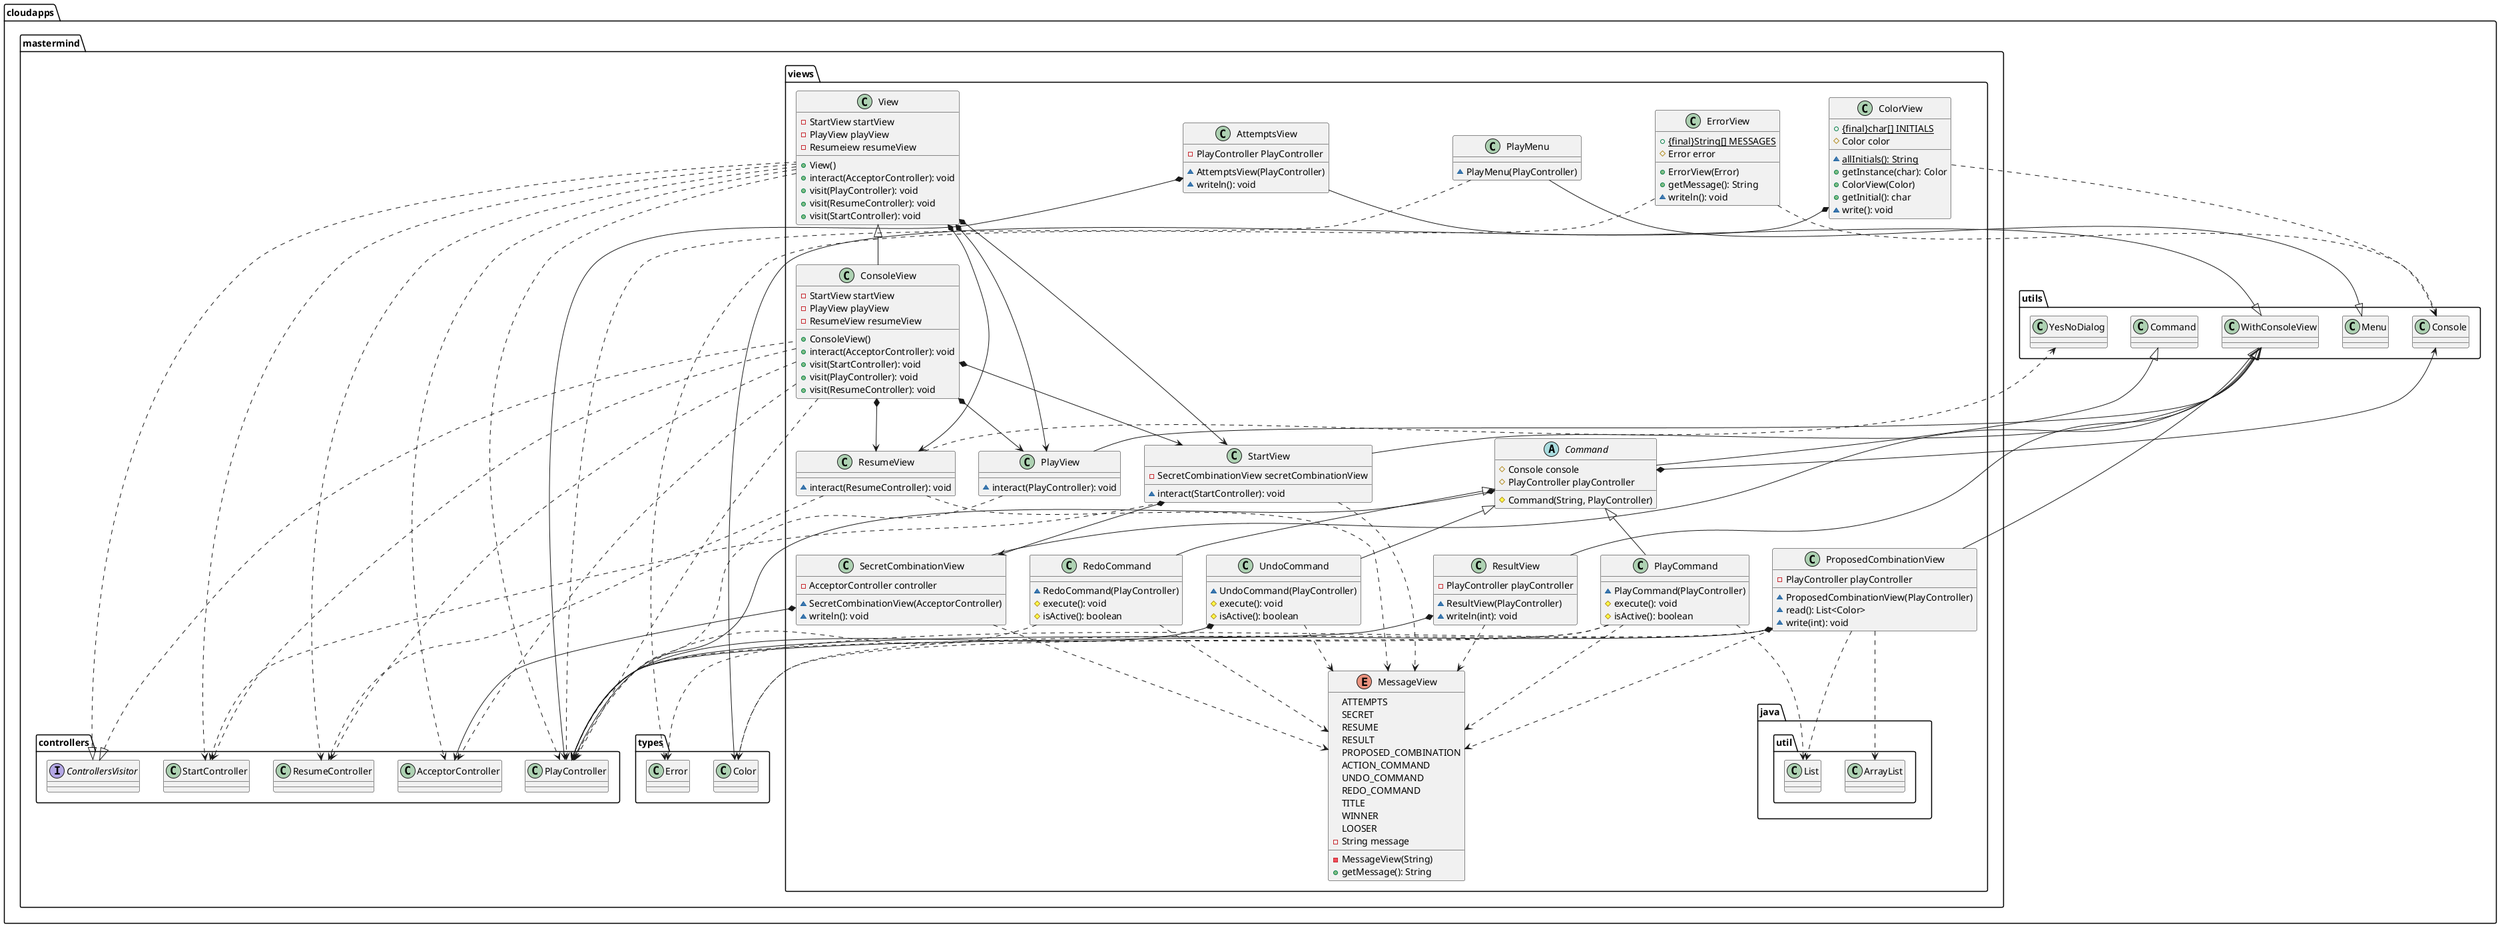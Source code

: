 @startuml Package **cloudapps.mastermind.views**

package "cloudapps.mastermind.views" {

  class AttemptsView extends cloudapps.utils.WithConsoleView {
    -PlayController PlayController
    ~AttemptsView(PlayController)
    ~writeln(): void
  }

  class ColorView {
    +{static}{final}char[] INITIALS
    #Color color
    ~{static}allInitials(): String
    +getInstance(char): Color
    +ColorView(Color)
    +getInitial(): char
    ~write(): void
  }

  abstract class Command extends cloudapps.utils.Command {
    #Console console
    #PlayController playController
    #Command(String, PlayController)
  }

  class ConsoleView extends View implements cloudapps.mastermind.controllers.ControllersVisitor {
    -StartView startView
    -PlayView playView
    -ResumeView resumeView  
    +ConsoleView()
    +interact(AcceptorController): void
    +visit(StartController): void
    +visit(PlayController): void
    +visit(ResumeController): void
  }
  
  class ErrorView {
    +{static}{final}String[] MESSAGES
    #Error error
    +ErrorView(Error)
    +getMessage(): String
    ~writeln(): void
  }
  
  enum MessageView {
    ATTEMPTS
	  SECRET
	  RESUME
	  RESULT
	  PROPOSED_COMBINATION
	  ACTION_COMMAND
	  UNDO_COMMAND
	  REDO_COMMAND
	  TITLE
	  WINNER
	  LOOSER
    -String message
    -MessageView(String)
    +getMessage(): String
  }

  class PlayCommand extends Command {
    ~PlayCommand(PlayController)
    #execute(): void
    #isActive(): boolean
  } 

  class PlayMenu extends cloudapps.utils.Menu {
    ~PlayMenu(PlayController)
  }

  class PlayView extends cloudapps.utils.WithConsoleView {
    ~interact(PlayController): void
  }

  class ProposedCombinationView extends cloudapps.utils.WithConsoleView {
    -PlayController playController
    ~ProposedCombinationView(PlayController)
    ~read(): List<Color>
    ~write(int): void
  }

  class RedoCommand extends Command {
    ~RedoCommand(PlayController)
    #execute(): void
    #isActive(): boolean
  }

  class ResultView extends cloudapps.utils.WithConsoleView {
    -PlayController playController
    ~ResultView(PlayController)
    ~writeln(int): void
  }

  class ResumeView {
    ~interact(ResumeController): void
  }

  class SecretCombinationView extends cloudapps.utils.WithConsoleView {
    -AcceptorController controller
    ~SecretCombinationView(AcceptorController)
    ~writeln(): void
  }

  class StartView extends cloudapps.utils.WithConsoleView {
    -SecretCombinationView secretCombinationView
    ~interact(StartController): void
  }

  class UndoCommand extends Command {
    ~UndoCommand(PlayController)
    #execute(): void
    #isActive(): boolean
  }

  class View implements cloudapps.mastermind.controllers.ControllersVisitor {
    -StartView startView
    -PlayView playView
    -Resumeiew resumeView
    +View()
    +interact(AcceptorController): void
    +visit(PlayController): void
    +visit(ResumeController): void
    +visit(StartController): void
  }
  
  AttemptsView *--> cloudapps.mastermind.controllers.PlayController

  ColorView *--> cloudapps.mastermind.types.Color
  ColorView ..> cloudapps.utils.Console

  Command *--> cloudapps.mastermind.controllers.PlayController
  Command *--> cloudapps.utils.Console

  ConsoleView *--> StartView
  ConsoleView *--> PlayView
  ConsoleView *--> ResumeView
  ConsoleView..> cloudapps.mastermind.controllers.AcceptorController
  ConsoleView..> cloudapps.mastermind.controllers.StartController
  ConsoleView..> cloudapps.mastermind.controllers.PlayController
  ConsoleView..> cloudapps.mastermind.controllers.ResumeController

  ErrorView ..> cloudapps.mastermind.types.Error
  ErrorView ..> cloudapps.utils.Console

  PlayCommand ..> cloudapps.mastermind.types.Color
  PlayCommand ..> cloudapps.mastermind.views.MessageView
  PlayCommand ..> cloudapps.mastermind.controllers.PlayController
  PlayCommand ..> java.util.List

  PlayMenu ..> cloudapps.mastermind.controllers.PlayController

  PlayView ..> cloudapps.mastermind.controllers.PlayController

  ProposedCombinationView *--> cloudapps.mastermind.controllers.PlayController
  ProposedCombinationView ..> cloudapps.mastermind.types.Color
  ProposedCombinationView ..> cloudapps.mastermind.types.Error
  ProposedCombinationView ..> cloudapps.mastermind.views.MessageView
  ProposedCombinationView ..> java.util.ArrayList
  ProposedCombinationView ..> java.util.List

  RedoCommand ..> cloudapps.mastermind.controllers.PlayController
  RedoCommand ..> cloudapps.mastermind.views.MessageView

  ResultView *--> cloudapps.mastermind.controllers.PlayController
  ResultView ..> cloudapps.mastermind.views.MessageView

  ResumeView ..> cloudapps.mastermind.controllers.ResumeController
  ResumeView ..> cloudapps.mastermind.views.MessageView
  ResumeView ..> cloudapps.utils.YesNoDialog

  SecretCombinationView *--> cloudapps.mastermind.controllers.AcceptorController
  SecretCombinationView ..> cloudapps.mastermind.views.MessageView

  StartView *--> SecretCombinationView
  StartView ..> cloudapps.mastermind.controllers.StartController
  StartView ..> cloudapps.mastermind.views.MessageView

  UndoCommand *--> cloudapps.mastermind.controllers.PlayController
  UndoCommand ..> cloudapps.mastermind.views.MessageView
  
  View *--> StartView
  View *--> PlayView
  View *--> ResumeView
  View ..> cloudapps.mastermind.controllers.AcceptorController
  View ..> cloudapps.mastermind.controllers.StartController
  View ..> cloudapps.mastermind.controllers.PlayController
  View ..> cloudapps.mastermind.controllers.ResumeController
  
}

@enduml
